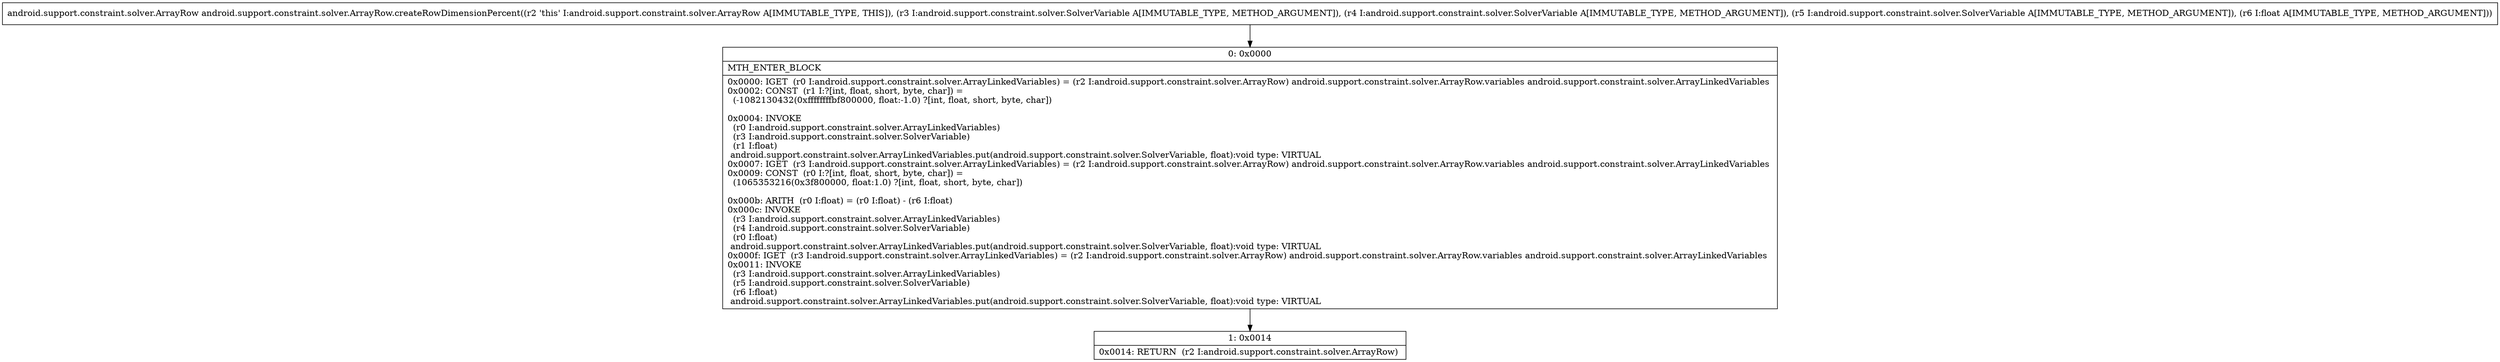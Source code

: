 digraph "CFG forandroid.support.constraint.solver.ArrayRow.createRowDimensionPercent(Landroid\/support\/constraint\/solver\/SolverVariable;Landroid\/support\/constraint\/solver\/SolverVariable;Landroid\/support\/constraint\/solver\/SolverVariable;F)Landroid\/support\/constraint\/solver\/ArrayRow;" {
Node_0 [shape=record,label="{0\:\ 0x0000|MTH_ENTER_BLOCK\l|0x0000: IGET  (r0 I:android.support.constraint.solver.ArrayLinkedVariables) = (r2 I:android.support.constraint.solver.ArrayRow) android.support.constraint.solver.ArrayRow.variables android.support.constraint.solver.ArrayLinkedVariables \l0x0002: CONST  (r1 I:?[int, float, short, byte, char]) = \l  (\-1082130432(0xffffffffbf800000, float:\-1.0) ?[int, float, short, byte, char])\l \l0x0004: INVOKE  \l  (r0 I:android.support.constraint.solver.ArrayLinkedVariables)\l  (r3 I:android.support.constraint.solver.SolverVariable)\l  (r1 I:float)\l android.support.constraint.solver.ArrayLinkedVariables.put(android.support.constraint.solver.SolverVariable, float):void type: VIRTUAL \l0x0007: IGET  (r3 I:android.support.constraint.solver.ArrayLinkedVariables) = (r2 I:android.support.constraint.solver.ArrayRow) android.support.constraint.solver.ArrayRow.variables android.support.constraint.solver.ArrayLinkedVariables \l0x0009: CONST  (r0 I:?[int, float, short, byte, char]) = \l  (1065353216(0x3f800000, float:1.0) ?[int, float, short, byte, char])\l \l0x000b: ARITH  (r0 I:float) = (r0 I:float) \- (r6 I:float) \l0x000c: INVOKE  \l  (r3 I:android.support.constraint.solver.ArrayLinkedVariables)\l  (r4 I:android.support.constraint.solver.SolverVariable)\l  (r0 I:float)\l android.support.constraint.solver.ArrayLinkedVariables.put(android.support.constraint.solver.SolverVariable, float):void type: VIRTUAL \l0x000f: IGET  (r3 I:android.support.constraint.solver.ArrayLinkedVariables) = (r2 I:android.support.constraint.solver.ArrayRow) android.support.constraint.solver.ArrayRow.variables android.support.constraint.solver.ArrayLinkedVariables \l0x0011: INVOKE  \l  (r3 I:android.support.constraint.solver.ArrayLinkedVariables)\l  (r5 I:android.support.constraint.solver.SolverVariable)\l  (r6 I:float)\l android.support.constraint.solver.ArrayLinkedVariables.put(android.support.constraint.solver.SolverVariable, float):void type: VIRTUAL \l}"];
Node_1 [shape=record,label="{1\:\ 0x0014|0x0014: RETURN  (r2 I:android.support.constraint.solver.ArrayRow) \l}"];
MethodNode[shape=record,label="{android.support.constraint.solver.ArrayRow android.support.constraint.solver.ArrayRow.createRowDimensionPercent((r2 'this' I:android.support.constraint.solver.ArrayRow A[IMMUTABLE_TYPE, THIS]), (r3 I:android.support.constraint.solver.SolverVariable A[IMMUTABLE_TYPE, METHOD_ARGUMENT]), (r4 I:android.support.constraint.solver.SolverVariable A[IMMUTABLE_TYPE, METHOD_ARGUMENT]), (r5 I:android.support.constraint.solver.SolverVariable A[IMMUTABLE_TYPE, METHOD_ARGUMENT]), (r6 I:float A[IMMUTABLE_TYPE, METHOD_ARGUMENT])) }"];
MethodNode -> Node_0;
Node_0 -> Node_1;
}

